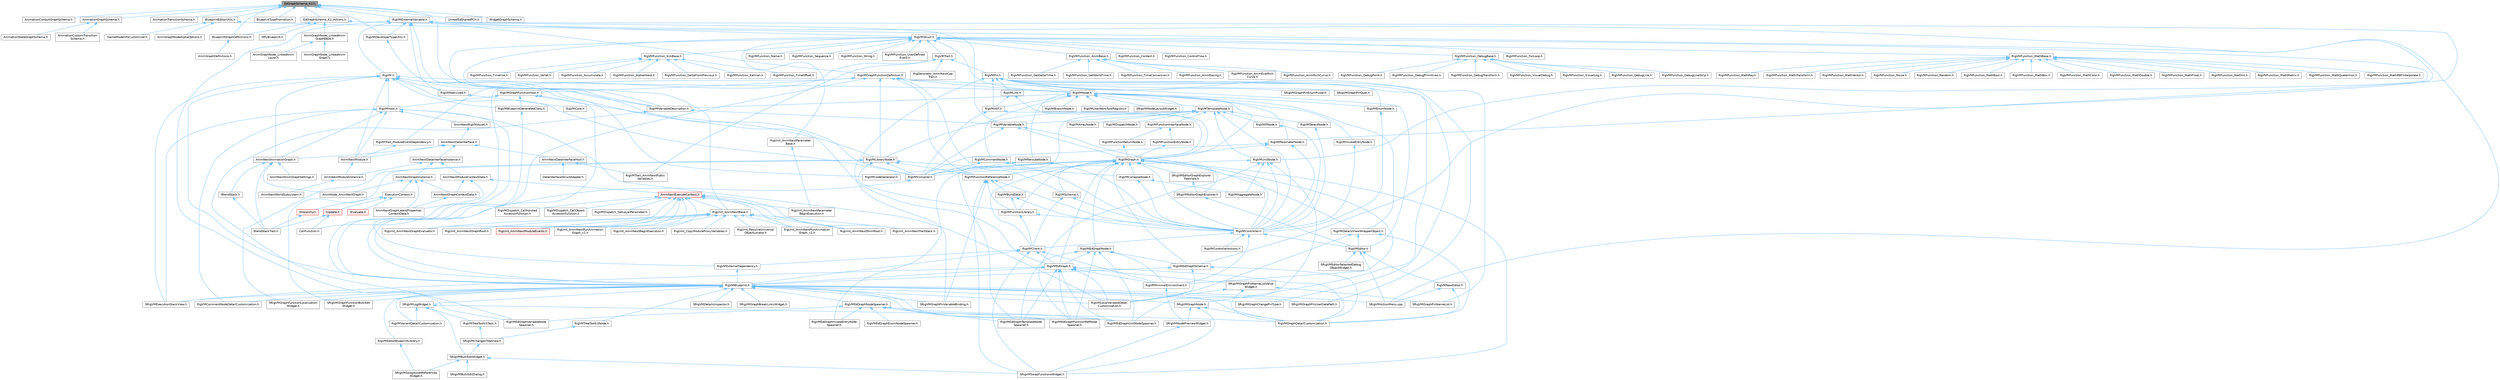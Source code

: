 digraph "EdGraphSchema_K2.h"
{
 // INTERACTIVE_SVG=YES
 // LATEX_PDF_SIZE
  bgcolor="transparent";
  edge [fontname=Helvetica,fontsize=10,labelfontname=Helvetica,labelfontsize=10];
  node [fontname=Helvetica,fontsize=10,shape=box,height=0.2,width=0.4];
  Node1 [id="Node000001",label="EdGraphSchema_K2.h",height=0.2,width=0.4,color="gray40", fillcolor="grey60", style="filled", fontcolor="black",tooltip=" "];
  Node1 -> Node2 [id="edge1_Node000001_Node000002",dir="back",color="steelblue1",style="solid",tooltip=" "];
  Node2 [id="Node000002",label="AnimationConduitGraphSchema.h",height=0.2,width=0.4,color="grey40", fillcolor="white", style="filled",URL="$d3/dd6/AnimationConduitGraphSchema_8h.html",tooltip=" "];
  Node1 -> Node3 [id="edge2_Node000001_Node000003",dir="back",color="steelblue1",style="solid",tooltip=" "];
  Node3 [id="Node000003",label="AnimationGraphSchema.h",height=0.2,width=0.4,color="grey40", fillcolor="white", style="filled",URL="$dc/d75/AnimationGraphSchema_8h.html",tooltip=" "];
  Node3 -> Node4 [id="edge3_Node000003_Node000004",dir="back",color="steelblue1",style="solid",tooltip=" "];
  Node4 [id="Node000004",label="AnimationCustomTransition\lSchema.h",height=0.2,width=0.4,color="grey40", fillcolor="white", style="filled",URL="$d0/de2/AnimationCustomTransitionSchema_8h.html",tooltip=" "];
  Node3 -> Node5 [id="edge4_Node000003_Node000005",dir="back",color="steelblue1",style="solid",tooltip=" "];
  Node5 [id="Node000005",label="AnimationStateGraphSchema.h",height=0.2,width=0.4,color="grey40", fillcolor="white", style="filled",URL="$d5/d13/AnimationStateGraphSchema_8h.html",tooltip=" "];
  Node1 -> Node6 [id="edge5_Node000001_Node000006",dir="back",color="steelblue1",style="solid",tooltip=" "];
  Node6 [id="Node000006",label="AnimationTransitionSchema.h",height=0.2,width=0.4,color="grey40", fillcolor="white", style="filled",URL="$d0/d50/AnimationTransitionSchema_8h.html",tooltip=" "];
  Node1 -> Node7 [id="edge6_Node000001_Node000007",dir="back",color="steelblue1",style="solid",tooltip=" "];
  Node7 [id="Node000007",label="BlueprintEditorUtils.h",height=0.2,width=0.4,color="grey40", fillcolor="white", style="filled",URL="$d7/d3d/BlueprintEditorUtils_8h.html",tooltip=" "];
  Node7 -> Node8 [id="edge7_Node000007_Node000008",dir="back",color="steelblue1",style="solid",tooltip=" "];
  Node8 [id="Node000008",label="AnimGraphNodeAlphaOptions.h",height=0.2,width=0.4,color="grey40", fillcolor="white", style="filled",URL="$d6/df6/AnimGraphNodeAlphaOptions_8h.html",tooltip=" "];
  Node7 -> Node9 [id="edge8_Node000007_Node000009",dir="back",color="steelblue1",style="solid",tooltip=" "];
  Node9 [id="Node000009",label="GameModeInfoCustomizer.h",height=0.2,width=0.4,color="grey40", fillcolor="white", style="filled",URL="$d5/df3/GameModeInfoCustomizer_8h.html",tooltip=" "];
  Node7 -> Node10 [id="edge9_Node000007_Node000010",dir="back",color="steelblue1",style="solid",tooltip=" "];
  Node10 [id="Node000010",label="SRigVMActionMenu.cpp",height=0.2,width=0.4,color="grey40", fillcolor="white", style="filled",URL="$dc/d4c/SRigVMActionMenu_8cpp.html",tooltip=" "];
  Node1 -> Node11 [id="edge10_Node000001_Node000011",dir="back",color="steelblue1",style="solid",tooltip=" "];
  Node11 [id="Node000011",label="BlueprintGraphDefinitions.h",height=0.2,width=0.4,color="grey40", fillcolor="white", style="filled",URL="$d7/d5e/BlueprintGraphDefinitions_8h.html",tooltip=" "];
  Node11 -> Node12 [id="edge11_Node000011_Node000012",dir="back",color="steelblue1",style="solid",tooltip=" "];
  Node12 [id="Node000012",label="AnimGraphDefinitions.h",height=0.2,width=0.4,color="grey40", fillcolor="white", style="filled",URL="$d9/d78/AnimGraphDefinitions_8h.html",tooltip=" "];
  Node1 -> Node13 [id="edge12_Node000001_Node000013",dir="back",color="steelblue1",style="solid",tooltip=" "];
  Node13 [id="Node000013",label="BlueprintTypePromotion.h",height=0.2,width=0.4,color="grey40", fillcolor="white", style="filled",URL="$d2/d23/BlueprintTypePromotion_8h.html",tooltip=" "];
  Node1 -> Node14 [id="edge13_Node000001_Node000014",dir="back",color="steelblue1",style="solid",tooltip=" "];
  Node14 [id="Node000014",label="EdGraphSchema_K2_Actions.h",height=0.2,width=0.4,color="grey40", fillcolor="white", style="filled",URL="$d8/d9c/EdGraphSchema__K2__Actions_8h.html",tooltip=" "];
  Node14 -> Node15 [id="edge14_Node000014_Node000015",dir="back",color="steelblue1",style="solid",tooltip=" "];
  Node15 [id="Node000015",label="AnimGraphNode_LinkedAnim\lGraphBase.h",height=0.2,width=0.4,color="grey40", fillcolor="white", style="filled",URL="$d5/de1/AnimGraphNode__LinkedAnimGraphBase_8h.html",tooltip=" "];
  Node15 -> Node16 [id="edge15_Node000015_Node000016",dir="back",color="steelblue1",style="solid",tooltip=" "];
  Node16 [id="Node000016",label="AnimGraphNode_LinkedAnim\lGraph.h",height=0.2,width=0.4,color="grey40", fillcolor="white", style="filled",URL="$da/dd5/AnimGraphNode__LinkedAnimGraph_8h.html",tooltip=" "];
  Node15 -> Node17 [id="edge16_Node000015_Node000017",dir="back",color="steelblue1",style="solid",tooltip=" "];
  Node17 [id="Node000017",label="AnimGraphNode_LinkedAnim\lLayer.h",height=0.2,width=0.4,color="grey40", fillcolor="white", style="filled",URL="$dc/d51/AnimGraphNode__LinkedAnimLayer_8h.html",tooltip=" "];
  Node14 -> Node11 [id="edge17_Node000014_Node000011",dir="back",color="steelblue1",style="solid",tooltip=" "];
  Node14 -> Node18 [id="edge18_Node000014_Node000018",dir="back",color="steelblue1",style="solid",tooltip=" "];
  Node18 [id="Node000018",label="RigVMEdGraphSchema.h",height=0.2,width=0.4,color="grey40", fillcolor="white", style="filled",URL="$dc/de3/RigVMEdGraphSchema_8h.html",tooltip=" "];
  Node18 -> Node19 [id="edge19_Node000018_Node000019",dir="back",color="steelblue1",style="solid",tooltip=" "];
  Node19 [id="Node000019",label="RigVMBlueprint.h",height=0.2,width=0.4,color="grey40", fillcolor="white", style="filled",URL="$df/d44/RigVMBlueprint_8h.html",tooltip=" "];
  Node19 -> Node20 [id="edge20_Node000019_Node000020",dir="back",color="steelblue1",style="solid",tooltip=" "];
  Node20 [id="Node000020",label="RigVMCommentNodeDetailCustomization.h",height=0.2,width=0.4,color="grey40", fillcolor="white", style="filled",URL="$de/ddb/RigVMCommentNodeDetailCustomization_8h.html",tooltip=" "];
  Node19 -> Node21 [id="edge21_Node000019_Node000021",dir="back",color="steelblue1",style="solid",tooltip=" "];
  Node21 [id="Node000021",label="RigVMEdGraphFunctionRefNode\lSpawner.h",height=0.2,width=0.4,color="grey40", fillcolor="white", style="filled",URL="$d3/d16/RigVMEdGraphFunctionRefNodeSpawner_8h.html",tooltip=" "];
  Node19 -> Node22 [id="edge22_Node000019_Node000022",dir="back",color="steelblue1",style="solid",tooltip=" "];
  Node22 [id="Node000022",label="RigVMEdGraphNodeSpawner.h",height=0.2,width=0.4,color="grey40", fillcolor="white", style="filled",URL="$d4/d8b/RigVMEdGraphNodeSpawner_8h.html",tooltip=" "];
  Node22 -> Node23 [id="edge23_Node000022_Node000023",dir="back",color="steelblue1",style="solid",tooltip=" "];
  Node23 [id="Node000023",label="RigVMEdGraphEnumNodeSpawner.h",height=0.2,width=0.4,color="grey40", fillcolor="white", style="filled",URL="$d3/dfd/RigVMEdGraphEnumNodeSpawner_8h.html",tooltip=" "];
  Node22 -> Node21 [id="edge24_Node000022_Node000021",dir="back",color="steelblue1",style="solid",tooltip=" "];
  Node22 -> Node24 [id="edge25_Node000022_Node000024",dir="back",color="steelblue1",style="solid",tooltip=" "];
  Node24 [id="Node000024",label="RigVMEdGraphInvokeEntryNode\lSpawner.h",height=0.2,width=0.4,color="grey40", fillcolor="white", style="filled",URL="$d9/de6/RigVMEdGraphInvokeEntryNodeSpawner_8h.html",tooltip=" "];
  Node22 -> Node25 [id="edge26_Node000022_Node000025",dir="back",color="steelblue1",style="solid",tooltip=" "];
  Node25 [id="Node000025",label="RigVMEdGraphTemplateNode\lSpawner.h",height=0.2,width=0.4,color="grey40", fillcolor="white", style="filled",URL="$d9/d6c/RigVMEdGraphTemplateNodeSpawner_8h.html",tooltip=" "];
  Node22 -> Node26 [id="edge27_Node000022_Node000026",dir="back",color="steelblue1",style="solid",tooltip=" "];
  Node26 [id="Node000026",label="RigVMEdGraphUnitNodeSpawner.h",height=0.2,width=0.4,color="grey40", fillcolor="white", style="filled",URL="$d3/d6b/RigVMEdGraphUnitNodeSpawner_8h.html",tooltip=" "];
  Node22 -> Node27 [id="edge28_Node000022_Node000027",dir="back",color="steelblue1",style="solid",tooltip=" "];
  Node27 [id="Node000027",label="RigVMEdGraphVariableNode\lSpawner.h",height=0.2,width=0.4,color="grey40", fillcolor="white", style="filled",URL="$d0/d83/RigVMEdGraphVariableNodeSpawner_8h.html",tooltip=" "];
  Node19 -> Node26 [id="edge29_Node000019_Node000026",dir="back",color="steelblue1",style="solid",tooltip=" "];
  Node19 -> Node28 [id="edge30_Node000019_Node000028",dir="back",color="steelblue1",style="solid",tooltip=" "];
  Node28 [id="Node000028",label="RigVMEditorBlueprintLibrary.h",height=0.2,width=0.4,color="grey40", fillcolor="white", style="filled",URL="$d9/d31/RigVMEditorBlueprintLibrary_8h.html",tooltip=" "];
  Node28 -> Node29 [id="edge31_Node000028_Node000029",dir="back",color="steelblue1",style="solid",tooltip=" "];
  Node29 [id="Node000029",label="SRigVMSwapAssetReferences\lWidget.h",height=0.2,width=0.4,color="grey40", fillcolor="white", style="filled",URL="$db/d3f/SRigVMSwapAssetReferencesWidget_8h.html",tooltip=" "];
  Node19 -> Node30 [id="edge32_Node000019_Node000030",dir="back",color="steelblue1",style="solid",tooltip=" "];
  Node30 [id="Node000030",label="RigVMGraphDetailCustomization.h",height=0.2,width=0.4,color="grey40", fillcolor="white", style="filled",URL="$da/d8c/RigVMGraphDetailCustomization_8h.html",tooltip=" "];
  Node19 -> Node31 [id="edge33_Node000019_Node000031",dir="back",color="steelblue1",style="solid",tooltip=" "];
  Node31 [id="Node000031",label="RigVMLocalVariableDetail\lCustomization.h",height=0.2,width=0.4,color="grey40", fillcolor="white", style="filled",URL="$de/de8/RigVMLocalVariableDetailCustomization_8h.html",tooltip=" "];
  Node19 -> Node32 [id="edge34_Node000019_Node000032",dir="back",color="steelblue1",style="solid",tooltip=" "];
  Node32 [id="Node000032",label="RigVMTreeToolkitNode.h",height=0.2,width=0.4,color="grey40", fillcolor="white", style="filled",URL="$dc/d84/RigVMTreeToolkitNode_8h.html",tooltip=" "];
  Node32 -> Node33 [id="edge35_Node000032_Node000033",dir="back",color="steelblue1",style="solid",tooltip=" "];
  Node33 [id="Node000033",label="SRigVMChangesTreeView.h",height=0.2,width=0.4,color="grey40", fillcolor="white", style="filled",URL="$dd/d83/SRigVMChangesTreeView_8h.html",tooltip=" "];
  Node33 -> Node34 [id="edge36_Node000033_Node000034",dir="back",color="steelblue1",style="solid",tooltip=" "];
  Node34 [id="Node000034",label="SRigVMBulkEditWidget.h",height=0.2,width=0.4,color="grey40", fillcolor="white", style="filled",URL="$d7/dab/SRigVMBulkEditWidget_8h.html",tooltip=" "];
  Node34 -> Node35 [id="edge37_Node000034_Node000035",dir="back",color="steelblue1",style="solid",tooltip=" "];
  Node35 [id="Node000035",label="SRigVMBulkEditDialog.h",height=0.2,width=0.4,color="grey40", fillcolor="white", style="filled",URL="$dd/d89/SRigVMBulkEditDialog_8h.html",tooltip=" "];
  Node34 -> Node29 [id="edge38_Node000034_Node000029",dir="back",color="steelblue1",style="solid",tooltip=" "];
  Node34 -> Node36 [id="edge39_Node000034_Node000036",dir="back",color="steelblue1",style="solid",tooltip=" "];
  Node36 [id="Node000036",label="SRigVMSwapFunctionsWidget.h",height=0.2,width=0.4,color="grey40", fillcolor="white", style="filled",URL="$d0/da2/SRigVMSwapFunctionsWidget_8h.html",tooltip=" "];
  Node19 -> Node37 [id="edge40_Node000019_Node000037",dir="back",color="steelblue1",style="solid",tooltip=" "];
  Node37 [id="Node000037",label="RigVMVariantDetailCustomization.h",height=0.2,width=0.4,color="grey40", fillcolor="white", style="filled",URL="$d2/db8/RigVMVariantDetailCustomization_8h.html",tooltip=" "];
  Node19 -> Node10 [id="edge41_Node000019_Node000010",dir="back",color="steelblue1",style="solid",tooltip=" "];
  Node19 -> Node38 [id="edge42_Node000019_Node000038",dir="back",color="steelblue1",style="solid",tooltip=" "];
  Node38 [id="Node000038",label="SRigVMDetailsInspector.h",height=0.2,width=0.4,color="grey40", fillcolor="white", style="filled",URL="$df/dfb/SRigVMDetailsInspector_8h.html",tooltip=" "];
  Node19 -> Node39 [id="edge43_Node000019_Node000039",dir="back",color="steelblue1",style="solid",tooltip=" "];
  Node39 [id="Node000039",label="SRigVMExecutionStackView.h",height=0.2,width=0.4,color="grey40", fillcolor="white", style="filled",URL="$d9/d2b/SRigVMExecutionStackView_8h.html",tooltip=" "];
  Node19 -> Node40 [id="edge44_Node000019_Node000040",dir="back",color="steelblue1",style="solid",tooltip=" "];
  Node40 [id="Node000040",label="SRigVMGraphBreakLinksWidget.h",height=0.2,width=0.4,color="grey40", fillcolor="white", style="filled",URL="$d8/d4a/SRigVMGraphBreakLinksWidget_8h.html",tooltip=" "];
  Node19 -> Node41 [id="edge45_Node000019_Node000041",dir="back",color="steelblue1",style="solid",tooltip=" "];
  Node41 [id="Node000041",label="SRigVMGraphChangePinType.h",height=0.2,width=0.4,color="grey40", fillcolor="white", style="filled",URL="$d4/da7/SRigVMGraphChangePinType_8h.html",tooltip=" "];
  Node19 -> Node42 [id="edge46_Node000019_Node000042",dir="back",color="steelblue1",style="solid",tooltip=" "];
  Node42 [id="Node000042",label="SRigVMGraphFunctionBulkEdit\lWidget.h",height=0.2,width=0.4,color="grey40", fillcolor="white", style="filled",URL="$db/dbf/SRigVMGraphFunctionBulkEditWidget_8h.html",tooltip=" "];
  Node19 -> Node43 [id="edge47_Node000019_Node000043",dir="back",color="steelblue1",style="solid",tooltip=" "];
  Node43 [id="Node000043",label="SRigVMGraphFunctionLocalization\lWidget.h",height=0.2,width=0.4,color="grey40", fillcolor="white", style="filled",URL="$dd/d59/SRigVMGraphFunctionLocalizationWidget_8h.html",tooltip=" "];
  Node19 -> Node44 [id="edge48_Node000019_Node000044",dir="back",color="steelblue1",style="solid",tooltip=" "];
  Node44 [id="Node000044",label="SRigVMGraphNode.h",height=0.2,width=0.4,color="grey40", fillcolor="white", style="filled",URL="$d0/d1e/SRigVMGraphNode_8h.html",tooltip=" "];
  Node44 -> Node30 [id="edge49_Node000044_Node000030",dir="back",color="steelblue1",style="solid",tooltip=" "];
  Node44 -> Node45 [id="edge50_Node000044_Node000045",dir="back",color="steelblue1",style="solid",tooltip=" "];
  Node45 [id="Node000045",label="SRigVMNodePreviewWidget.h",height=0.2,width=0.4,color="grey40", fillcolor="white", style="filled",URL="$d5/d72/SRigVMNodePreviewWidget_8h.html",tooltip=" "];
  Node45 -> Node36 [id="edge51_Node000045_Node000036",dir="back",color="steelblue1",style="solid",tooltip=" "];
  Node44 -> Node36 [id="edge52_Node000044_Node000036",dir="back",color="steelblue1",style="solid",tooltip=" "];
  Node19 -> Node46 [id="edge53_Node000019_Node000046",dir="back",color="steelblue1",style="solid",tooltip=" "];
  Node46 [id="Node000046",label="SRigVMGraphPinUserDataPath.h",height=0.2,width=0.4,color="grey40", fillcolor="white", style="filled",URL="$d5/d31/SRigVMGraphPinUserDataPath_8h.html",tooltip=" "];
  Node19 -> Node47 [id="edge54_Node000019_Node000047",dir="back",color="steelblue1",style="solid",tooltip=" "];
  Node47 [id="Node000047",label="SRigVMGraphPinVariableBinding.h",height=0.2,width=0.4,color="grey40", fillcolor="white", style="filled",URL="$db/dca/SRigVMGraphPinVariableBinding_8h.html",tooltip=" "];
  Node19 -> Node48 [id="edge55_Node000019_Node000048",dir="back",color="steelblue1",style="solid",tooltip=" "];
  Node48 [id="Node000048",label="SRigVMLogWidget.h",height=0.2,width=0.4,color="grey40", fillcolor="white", style="filled",URL="$d9/dab/SRigVMLogWidget_8h.html",tooltip=" "];
  Node48 -> Node30 [id="edge56_Node000048_Node000030",dir="back",color="steelblue1",style="solid",tooltip=" "];
  Node48 -> Node49 [id="edge57_Node000048_Node000049",dir="back",color="steelblue1",style="solid",tooltip=" "];
  Node49 [id="Node000049",label="RigVMTreeToolkitTask.h",height=0.2,width=0.4,color="grey40", fillcolor="white", style="filled",URL="$d1/dd5/RigVMTreeToolkitTask_8h.html",tooltip=" "];
  Node49 -> Node33 [id="edge58_Node000049_Node000033",dir="back",color="steelblue1",style="solid",tooltip=" "];
  Node48 -> Node37 [id="edge59_Node000048_Node000037",dir="back",color="steelblue1",style="solid",tooltip=" "];
  Node48 -> Node34 [id="edge60_Node000048_Node000034",dir="back",color="steelblue1",style="solid",tooltip=" "];
  Node18 -> Node30 [id="edge61_Node000018_Node000030",dir="back",color="steelblue1",style="solid",tooltip=" "];
  Node18 -> Node31 [id="edge62_Node000018_Node000031",dir="back",color="steelblue1",style="solid",tooltip=" "];
  Node14 -> Node50 [id="edge63_Node000014_Node000050",dir="back",color="steelblue1",style="solid",tooltip=" "];
  Node50 [id="Node000050",label="SMyBlueprint.h",height=0.2,width=0.4,color="grey40", fillcolor="white", style="filled",URL="$d3/d34/SMyBlueprint_8h.html",tooltip=" "];
  Node1 -> Node51 [id="edge64_Node000001_Node000051",dir="back",color="steelblue1",style="solid",tooltip=" "];
  Node51 [id="Node000051",label="RigVMDeveloperTypeUtils.h",height=0.2,width=0.4,color="grey40", fillcolor="white", style="filled",URL="$d0/d6e/RigVMDeveloperTypeUtils_8h.html",tooltip=" "];
  Node51 -> Node52 [id="edge65_Node000051_Node000052",dir="back",color="steelblue1",style="solid",tooltip=" "];
  Node52 [id="Node000052",label="RigVMVariableDescription.h",height=0.2,width=0.4,color="grey40", fillcolor="white", style="filled",URL="$d8/dd8/RigVMVariableDescription_8h.html",tooltip=" "];
  Node52 -> Node27 [id="edge66_Node000052_Node000027",dir="back",color="steelblue1",style="solid",tooltip=" "];
  Node52 -> Node53 [id="edge67_Node000052_Node000053",dir="back",color="steelblue1",style="solid",tooltip=" "];
  Node53 [id="Node000053",label="RigVMVariableNode.h",height=0.2,width=0.4,color="grey40", fillcolor="white", style="filled",URL="$d0/dc6/RigVMVariableNode_8h.html",tooltip=" "];
  Node53 -> Node54 [id="edge68_Node000053_Node000054",dir="back",color="steelblue1",style="solid",tooltip=" "];
  Node54 [id="Node000054",label="RigVMCompiler.h",height=0.2,width=0.4,color="grey40", fillcolor="white", style="filled",URL="$d7/d63/RigVMCompiler_8h.html",tooltip=" "];
  Node54 -> Node19 [id="edge69_Node000054_Node000019",dir="back",color="steelblue1",style="solid",tooltip=" "];
  Node53 -> Node55 [id="edge70_Node000053_Node000055",dir="back",color="steelblue1",style="solid",tooltip=" "];
  Node55 [id="Node000055",label="RigVMController.h",height=0.2,width=0.4,color="grey40", fillcolor="white", style="filled",URL="$da/d1e/RigVMController_8h.html",tooltip=" "];
  Node55 -> Node56 [id="edge71_Node000055_Node000056",dir="back",color="steelblue1",style="solid",tooltip=" "];
  Node56 [id="Node000056",label="RigVMClient.h",height=0.2,width=0.4,color="grey40", fillcolor="white", style="filled",URL="$db/d93/RigVMClient_8h.html",tooltip=" "];
  Node56 -> Node19 [id="edge72_Node000056_Node000019",dir="back",color="steelblue1",style="solid",tooltip=" "];
  Node56 -> Node57 [id="edge73_Node000056_Node000057",dir="back",color="steelblue1",style="solid",tooltip=" "];
  Node57 [id="Node000057",label="RigVMEdGraph.h",height=0.2,width=0.4,color="grey40", fillcolor="white", style="filled",URL="$d9/d8c/RigVMEdGraph_8h.html",tooltip=" "];
  Node57 -> Node19 [id="edge74_Node000057_Node000019",dir="back",color="steelblue1",style="solid",tooltip=" "];
  Node57 -> Node21 [id="edge75_Node000057_Node000021",dir="back",color="steelblue1",style="solid",tooltip=" "];
  Node57 -> Node25 [id="edge76_Node000057_Node000025",dir="back",color="steelblue1",style="solid",tooltip=" "];
  Node57 -> Node26 [id="edge77_Node000057_Node000026",dir="back",color="steelblue1",style="solid",tooltip=" "];
  Node57 -> Node30 [id="edge78_Node000057_Node000030",dir="back",color="steelblue1",style="solid",tooltip=" "];
  Node57 -> Node31 [id="edge79_Node000057_Node000031",dir="back",color="steelblue1",style="solid",tooltip=" "];
  Node57 -> Node58 [id="edge80_Node000057_Node000058",dir="back",color="steelblue1",style="solid",tooltip=" "];
  Node58 [id="Node000058",label="RigVMMinimalEnvironment.h",height=0.2,width=0.4,color="grey40", fillcolor="white", style="filled",URL="$d4/d4a/RigVMMinimalEnvironment_8h.html",tooltip=" "];
  Node58 -> Node45 [id="edge81_Node000058_Node000045",dir="back",color="steelblue1",style="solid",tooltip=" "];
  Node57 -> Node39 [id="edge82_Node000057_Node000039",dir="back",color="steelblue1",style="solid",tooltip=" "];
  Node57 -> Node59 [id="edge83_Node000057_Node000059",dir="back",color="steelblue1",style="solid",tooltip=" "];
  Node59 [id="Node000059",label="SRigVMGraphPinNameListValue\lWidget.h",height=0.2,width=0.4,color="grey40", fillcolor="white", style="filled",URL="$dc/dac/SRigVMGraphPinNameListValueWidget_8h.html",tooltip=" "];
  Node59 -> Node30 [id="edge84_Node000059_Node000030",dir="back",color="steelblue1",style="solid",tooltip=" "];
  Node59 -> Node31 [id="edge85_Node000059_Node000031",dir="back",color="steelblue1",style="solid",tooltip=" "];
  Node59 -> Node60 [id="edge86_Node000059_Node000060",dir="back",color="steelblue1",style="solid",tooltip=" "];
  Node60 [id="Node000060",label="SRigVMGraphPinNameList.h",height=0.2,width=0.4,color="grey40", fillcolor="white", style="filled",URL="$d7/dfc/SRigVMGraphPinNameList_8h.html",tooltip=" "];
  Node56 -> Node61 [id="edge87_Node000056_Node000061",dir="back",color="steelblue1",style="solid",tooltip=" "];
  Node61 [id="Node000061",label="RigVMExternalDependency.h",height=0.2,width=0.4,color="grey40", fillcolor="white", style="filled",URL="$d2/d83/RigVMExternalDependency_8h.html",tooltip=" "];
  Node61 -> Node19 [id="edge88_Node000061_Node000019",dir="back",color="steelblue1",style="solid",tooltip=" "];
  Node56 -> Node58 [id="edge89_Node000056_Node000058",dir="back",color="steelblue1",style="solid",tooltip=" "];
  Node56 -> Node36 [id="edge90_Node000056_Node000036",dir="back",color="steelblue1",style="solid",tooltip=" "];
  Node55 -> Node62 [id="edge91_Node000055_Node000062",dir="back",color="steelblue1",style="solid",tooltip=" "];
  Node62 [id="Node000062",label="RigVMControllerActions.h",height=0.2,width=0.4,color="grey40", fillcolor="white", style="filled",URL="$d3/dc4/RigVMControllerActions_8h.html",tooltip=" "];
  Node55 -> Node63 [id="edge92_Node000055_Node000063",dir="back",color="steelblue1",style="solid",tooltip=" "];
  Node63 [id="Node000063",label="RigVMEditor.h",height=0.2,width=0.4,color="grey40", fillcolor="white", style="filled",URL="$d3/d13/RigVMEditor_8h.html",tooltip=" "];
  Node63 -> Node64 [id="edge93_Node000063_Node000064",dir="back",color="steelblue1",style="solid",tooltip=" "];
  Node64 [id="Node000064",label="RigVMNewEditor.h",height=0.2,width=0.4,color="grey40", fillcolor="white", style="filled",URL="$df/dd1/RigVMNewEditor_8h.html",tooltip=" "];
  Node64 -> Node30 [id="edge94_Node000064_Node000030",dir="back",color="steelblue1",style="solid",tooltip=" "];
  Node64 -> Node10 [id="edge95_Node000064_Node000010",dir="back",color="steelblue1",style="solid",tooltip=" "];
  Node63 -> Node10 [id="edge96_Node000063_Node000010",dir="back",color="steelblue1",style="solid",tooltip=" "];
  Node63 -> Node65 [id="edge97_Node000063_Node000065",dir="back",color="steelblue1",style="solid",tooltip=" "];
  Node65 [id="Node000065",label="SRigVMEditorSelectedDebug\lObjectWidget.h",height=0.2,width=0.4,color="grey40", fillcolor="white", style="filled",URL="$d9/dcd/SRigVMEditorSelectedDebugObjectWidget_8h.html",tooltip=" "];
  Node55 -> Node58 [id="edge98_Node000055_Node000058",dir="back",color="steelblue1",style="solid",tooltip=" "];
  Node53 -> Node66 [id="edge99_Node000053_Node000066",dir="back",color="steelblue1",style="solid",tooltip=" "];
  Node66 [id="Node000066",label="RigVMGraph.h",height=0.2,width=0.4,color="grey40", fillcolor="white", style="filled",URL="$d7/dfd/RigVMGraph_8h.html",tooltip=" "];
  Node66 -> Node56 [id="edge100_Node000066_Node000056",dir="back",color="steelblue1",style="solid",tooltip=" "];
  Node66 -> Node67 [id="edge101_Node000066_Node000067",dir="back",color="steelblue1",style="solid",tooltip=" "];
  Node67 [id="Node000067",label="RigVMCodeGenerator.h",height=0.2,width=0.4,color="grey40", fillcolor="white", style="filled",URL="$d4/d2b/RigVMCodeGenerator_8h.html",tooltip=" "];
  Node66 -> Node68 [id="edge102_Node000066_Node000068",dir="back",color="steelblue1",style="solid",tooltip=" "];
  Node68 [id="Node000068",label="RigVMCollapseNode.h",height=0.2,width=0.4,color="grey40", fillcolor="white", style="filled",URL="$d1/d95/RigVMCollapseNode_8h.html",tooltip=" "];
  Node68 -> Node69 [id="edge103_Node000068_Node000069",dir="back",color="steelblue1",style="solid",tooltip=" "];
  Node69 [id="Node000069",label="RigVMAggregateNode.h",height=0.2,width=0.4,color="grey40", fillcolor="white", style="filled",URL="$d7/d89/RigVMAggregateNode_8h.html",tooltip=" "];
  Node68 -> Node55 [id="edge104_Node000068_Node000055",dir="back",color="steelblue1",style="solid",tooltip=" "];
  Node66 -> Node54 [id="edge105_Node000066_Node000054",dir="back",color="steelblue1",style="solid",tooltip=" "];
  Node66 -> Node55 [id="edge106_Node000066_Node000055",dir="back",color="steelblue1",style="solid",tooltip=" "];
  Node66 -> Node70 [id="edge107_Node000066_Node000070",dir="back",color="steelblue1",style="solid",tooltip=" "];
  Node70 [id="Node000070",label="RigVMDetailsViewWrapperObject.h",height=0.2,width=0.4,color="grey40", fillcolor="white", style="filled",URL="$dd/d41/RigVMDetailsViewWrapperObject_8h.html",tooltip=" "];
  Node70 -> Node63 [id="edge108_Node000070_Node000063",dir="back",color="steelblue1",style="solid",tooltip=" "];
  Node70 -> Node30 [id="edge109_Node000070_Node000030",dir="back",color="steelblue1",style="solid",tooltip=" "];
  Node70 -> Node31 [id="edge110_Node000070_Node000031",dir="back",color="steelblue1",style="solid",tooltip=" "];
  Node66 -> Node57 [id="edge111_Node000066_Node000057",dir="back",color="steelblue1",style="solid",tooltip=" "];
  Node66 -> Node24 [id="edge112_Node000066_Node000024",dir="back",color="steelblue1",style="solid",tooltip=" "];
  Node66 -> Node71 [id="edge113_Node000066_Node000071",dir="back",color="steelblue1",style="solid",tooltip=" "];
  Node71 [id="Node000071",label="RigVMEdGraphNode.h",height=0.2,width=0.4,color="grey40", fillcolor="white", style="filled",URL="$d8/dcd/RigVMEdGraphNode_8h.html",tooltip=" "];
  Node71 -> Node57 [id="edge114_Node000071_Node000057",dir="back",color="steelblue1",style="solid",tooltip=" "];
  Node71 -> Node21 [id="edge115_Node000071_Node000021",dir="back",color="steelblue1",style="solid",tooltip=" "];
  Node71 -> Node18 [id="edge116_Node000071_Node000018",dir="back",color="steelblue1",style="solid",tooltip=" "];
  Node71 -> Node25 [id="edge117_Node000071_Node000025",dir="back",color="steelblue1",style="solid",tooltip=" "];
  Node71 -> Node26 [id="edge118_Node000071_Node000026",dir="back",color="steelblue1",style="solid",tooltip=" "];
  Node71 -> Node58 [id="edge119_Node000071_Node000058",dir="back",color="steelblue1",style="solid",tooltip=" "];
  Node66 -> Node18 [id="edge120_Node000066_Node000018",dir="back",color="steelblue1",style="solid",tooltip=" "];
  Node66 -> Node72 [id="edge121_Node000066_Node000072",dir="back",color="steelblue1",style="solid",tooltip=" "];
  Node72 [id="Node000072",label="RigVMFunctionLibrary.h",height=0.2,width=0.4,color="grey40", fillcolor="white", style="filled",URL="$da/d39/RigVMFunctionLibrary_8h.html",tooltip=" "];
  Node72 -> Node56 [id="edge122_Node000072_Node000056",dir="back",color="steelblue1",style="solid",tooltip=" "];
  Node72 -> Node55 [id="edge123_Node000072_Node000055",dir="back",color="steelblue1",style="solid",tooltip=" "];
  Node66 -> Node73 [id="edge124_Node000066_Node000073",dir="back",color="steelblue1",style="solid",tooltip=" "];
  Node73 [id="Node000073",label="RigVMFunctionReferenceNode.h",height=0.2,width=0.4,color="grey40", fillcolor="white", style="filled",URL="$d8/dae/RigVMFunctionReferenceNode_8h.html",tooltip=" "];
  Node73 -> Node74 [id="edge125_Node000073_Node000074",dir="back",color="steelblue1",style="solid",tooltip=" "];
  Node74 [id="Node000074",label="RigVMBuildData.h",height=0.2,width=0.4,color="grey40", fillcolor="white", style="filled",URL="$df/d5a/RigVMBuildData_8h.html",tooltip=" "];
  Node74 -> Node55 [id="edge126_Node000074_Node000055",dir="back",color="steelblue1",style="solid",tooltip=" "];
  Node74 -> Node72 [id="edge127_Node000074_Node000072",dir="back",color="steelblue1",style="solid",tooltip=" "];
  Node73 -> Node55 [id="edge128_Node000073_Node000055",dir="back",color="steelblue1",style="solid",tooltip=" "];
  Node73 -> Node72 [id="edge129_Node000073_Node000072",dir="back",color="steelblue1",style="solid",tooltip=" "];
  Node73 -> Node47 [id="edge130_Node000073_Node000047",dir="back",color="steelblue1",style="solid",tooltip=" "];
  Node73 -> Node36 [id="edge131_Node000073_Node000036",dir="back",color="steelblue1",style="solid",tooltip=" "];
  Node66 -> Node58 [id="edge132_Node000066_Node000058",dir="back",color="steelblue1",style="solid",tooltip=" "];
  Node66 -> Node75 [id="edge133_Node000066_Node000075",dir="back",color="steelblue1",style="solid",tooltip=" "];
  Node75 [id="Node000075",label="RigVMSchema.h",height=0.2,width=0.4,color="grey40", fillcolor="white", style="filled",URL="$d7/dc2/RigVMSchema_8h.html",tooltip=" "];
  Node75 -> Node56 [id="edge134_Node000075_Node000056",dir="back",color="steelblue1",style="solid",tooltip=" "];
  Node75 -> Node55 [id="edge135_Node000075_Node000055",dir="back",color="steelblue1",style="solid",tooltip=" "];
  Node66 -> Node76 [id="edge136_Node000066_Node000076",dir="back",color="steelblue1",style="solid",tooltip=" "];
  Node76 [id="Node000076",label="SRigVMEditorGraphExplorer.h",height=0.2,width=0.4,color="grey40", fillcolor="white", style="filled",URL="$db/d11/SRigVMEditorGraphExplorer_8h.html",tooltip=" "];
  Node76 -> Node63 [id="edge137_Node000076_Node000063",dir="back",color="steelblue1",style="solid",tooltip=" "];
  Node66 -> Node77 [id="edge138_Node000066_Node000077",dir="back",color="steelblue1",style="solid",tooltip=" "];
  Node77 [id="Node000077",label="SRigVMEditorGraphExplorer\lTreeView.h",height=0.2,width=0.4,color="grey40", fillcolor="white", style="filled",URL="$d8/d43/SRigVMEditorGraphExplorerTreeView_8h.html",tooltip=" "];
  Node77 -> Node76 [id="edge139_Node000077_Node000076",dir="back",color="steelblue1",style="solid",tooltip=" "];
  Node66 -> Node36 [id="edge140_Node000066_Node000036",dir="back",color="steelblue1",style="solid",tooltip=" "];
  Node1 -> Node78 [id="edge141_Node000001_Node000078",dir="back",color="steelblue1",style="solid",tooltip=" "];
  Node78 [id="Node000078",label="RigVMExternalVariable.h",height=0.2,width=0.4,color="grey40", fillcolor="white", style="filled",URL="$d4/d6f/RigVMExternalVariable_8h.html",tooltip=" "];
  Node78 -> Node79 [id="edge142_Node000078_Node000079",dir="back",color="steelblue1",style="solid",tooltip=" "];
  Node79 [id="Node000079",label="RigVM.h",height=0.2,width=0.4,color="grey40", fillcolor="white", style="filled",URL="$d0/d5e/RigVM_8h.html",tooltip=" "];
  Node79 -> Node80 [id="edge143_Node000079_Node000080",dir="back",color="steelblue1",style="solid",tooltip=" "];
  Node80 [id="Node000080",label="AnimNextAnimationGraph.h",height=0.2,width=0.4,color="grey40", fillcolor="white", style="filled",URL="$d4/dc3/AnimNextAnimationGraph_8h.html",tooltip=" "];
  Node80 -> Node81 [id="edge144_Node000080_Node000081",dir="back",color="steelblue1",style="solid",tooltip=" "];
  Node81 [id="Node000081",label="AnimNextAnimGraphSettings.h",height=0.2,width=0.4,color="grey40", fillcolor="white", style="filled",URL="$d9/da8/AnimNextAnimGraphSettings_8h.html",tooltip=" "];
  Node80 -> Node82 [id="edge145_Node000080_Node000082",dir="back",color="steelblue1",style="solid",tooltip=" "];
  Node82 [id="Node000082",label="AnimNode_AnimNextGraph.h",height=0.2,width=0.4,color="grey40", fillcolor="white", style="filled",URL="$d5/d20/AnimNode__AnimNextGraph_8h.html",tooltip=" "];
  Node80 -> Node83 [id="edge146_Node000080_Node000083",dir="back",color="steelblue1",style="solid",tooltip=" "];
  Node83 [id="Node000083",label="BlendStackTrait.h",height=0.2,width=0.4,color="grey40", fillcolor="white", style="filled",URL="$dd/dc9/BlendStackTrait_8h.html",tooltip=" "];
  Node80 -> Node84 [id="edge147_Node000080_Node000084",dir="back",color="steelblue1",style="solid",tooltip=" "];
  Node84 [id="Node000084",label="IBlendStack.h",height=0.2,width=0.4,color="grey40", fillcolor="white", style="filled",URL="$df/d73/IBlendStack_8h.html",tooltip=" "];
  Node84 -> Node83 [id="edge148_Node000084_Node000083",dir="back",color="steelblue1",style="solid",tooltip=" "];
  Node79 -> Node85 [id="edge149_Node000079_Node000085",dir="back",color="steelblue1",style="solid",tooltip=" "];
  Node85 [id="Node000085",label="AnimNextModule.h",height=0.2,width=0.4,color="grey40", fillcolor="white", style="filled",URL="$d1/dac/AnimNextModule_8h.html",tooltip=" "];
  Node85 -> Node86 [id="edge150_Node000085_Node000086",dir="back",color="steelblue1",style="solid",tooltip=" "];
  Node86 [id="Node000086",label="AnimNextModuleInstance.h",height=0.2,width=0.4,color="grey40", fillcolor="white", style="filled",URL="$d7/dbe/AnimNextModuleInstance_8h.html",tooltip=" "];
  Node86 -> Node87 [id="edge151_Node000086_Node000087",dir="back",color="steelblue1",style="solid",tooltip=" "];
  Node87 [id="Node000087",label="AnimNextWorldSubsystem.h",height=0.2,width=0.4,color="grey40", fillcolor="white", style="filled",URL="$df/d2f/AnimNextWorldSubsystem_8h.html",tooltip=" "];
  Node79 -> Node19 [id="edge152_Node000079_Node000019",dir="back",color="steelblue1",style="solid",tooltip=" "];
  Node79 -> Node88 [id="edge153_Node000079_Node000088",dir="back",color="steelblue1",style="solid",tooltip=" "];
  Node88 [id="Node000088",label="RigVMBlueprintGeneratedClass.h",height=0.2,width=0.4,color="grey40", fillcolor="white", style="filled",URL="$d4/dec/RigVMBlueprintGeneratedClass_8h.html",tooltip=" "];
  Node88 -> Node19 [id="edge154_Node000088_Node000019",dir="back",color="steelblue1",style="solid",tooltip=" "];
  Node79 -> Node67 [id="edge155_Node000079_Node000067",dir="back",color="steelblue1",style="solid",tooltip=" "];
  Node79 -> Node54 [id="edge156_Node000079_Node000054",dir="back",color="steelblue1",style="solid",tooltip=" "];
  Node79 -> Node57 [id="edge157_Node000079_Node000057",dir="back",color="steelblue1",style="solid",tooltip=" "];
  Node79 -> Node89 [id="edge158_Node000079_Node000089",dir="back",color="steelblue1",style="solid",tooltip=" "];
  Node89 [id="Node000089",label="RigVMHost.h",height=0.2,width=0.4,color="grey40", fillcolor="white", style="filled",URL="$d5/d04/RigVMHost_8h.html",tooltip=" "];
  Node89 -> Node80 [id="edge159_Node000089_Node000080",dir="back",color="steelblue1",style="solid",tooltip=" "];
  Node89 -> Node85 [id="edge160_Node000089_Node000085",dir="back",color="steelblue1",style="solid",tooltip=" "];
  Node89 -> Node90 [id="edge161_Node000089_Node000090",dir="back",color="steelblue1",style="solid",tooltip=" "];
  Node90 [id="Node000090",label="AnimNextRigVMAsset.h",height=0.2,width=0.4,color="grey40", fillcolor="white", style="filled",URL="$d8/d0c/AnimNextRigVMAsset_8h.html",tooltip=" "];
  Node90 -> Node91 [id="edge162_Node000090_Node000091",dir="back",color="steelblue1",style="solid",tooltip=" "];
  Node91 [id="Node000091",label="AnimNextDataInterface.h",height=0.2,width=0.4,color="grey40", fillcolor="white", style="filled",URL="$d6/d96/AnimNextDataInterface_8h.html",tooltip=" "];
  Node91 -> Node80 [id="edge163_Node000091_Node000080",dir="back",color="steelblue1",style="solid",tooltip=" "];
  Node91 -> Node92 [id="edge164_Node000091_Node000092",dir="back",color="steelblue1",style="solid",tooltip=" "];
  Node92 [id="Node000092",label="AnimNextDataInterfaceHost.h",height=0.2,width=0.4,color="grey40", fillcolor="white", style="filled",URL="$d8/d6b/AnimNextDataInterfaceHost_8h.html",tooltip=" "];
  Node92 -> Node93 [id="edge165_Node000092_Node000093",dir="back",color="steelblue1",style="solid",tooltip=" "];
  Node93 [id="Node000093",label="DataInterfaceStructAdapter.h",height=0.2,width=0.4,color="grey40", fillcolor="white", style="filled",URL="$d9/ded/DataInterfaceStructAdapter_8h.html",tooltip=" "];
  Node92 -> Node94 [id="edge166_Node000092_Node000094",dir="back",color="steelblue1",style="solid",tooltip=" "];
  Node94 [id="Node000094",label="RigVMTrait_AnimNextPublic\lVariables.h",height=0.2,width=0.4,color="grey40", fillcolor="white", style="filled",URL="$d8/d5a/RigVMTrait__AnimNextPublicVariables_8h.html",tooltip=" "];
  Node91 -> Node95 [id="edge167_Node000091_Node000095",dir="back",color="steelblue1",style="solid",tooltip=" "];
  Node95 [id="Node000095",label="AnimNextDataInterfaceInstance.h",height=0.2,width=0.4,color="grey40", fillcolor="white", style="filled",URL="$d4/dc0/AnimNextDataInterfaceInstance_8h.html",tooltip=" "];
  Node95 -> Node96 [id="edge168_Node000095_Node000096",dir="back",color="steelblue1",style="solid",tooltip=" "];
  Node96 [id="Node000096",label="AnimNextGraphInstance.h",height=0.2,width=0.4,color="grey40", fillcolor="white", style="filled",URL="$df/d5e/AnimNextGraphInstance_8h.html",tooltip=" "];
  Node96 -> Node97 [id="edge169_Node000096_Node000097",dir="back",color="steelblue1",style="solid",tooltip=" "];
  Node97 [id="Node000097",label="AnimNextGraphContextData.h",height=0.2,width=0.4,color="grey40", fillcolor="white", style="filled",URL="$d6/d0a/AnimNextGraphContextData_8h.html",tooltip=" "];
  Node97 -> Node98 [id="edge170_Node000097_Node000098",dir="back",color="steelblue1",style="solid",tooltip=" "];
  Node98 [id="Node000098",label="AnimNextGraphLatentProperties\lContextData.h",height=0.2,width=0.4,color="grey40", fillcolor="white", style="filled",URL="$da/d49/AnimNextGraphLatentPropertiesContextData_8h.html",tooltip=" "];
  Node96 -> Node98 [id="edge171_Node000096_Node000098",dir="back",color="steelblue1",style="solid",tooltip=" "];
  Node96 -> Node82 [id="edge172_Node000096_Node000082",dir="back",color="steelblue1",style="solid",tooltip=" "];
  Node96 -> Node99 [id="edge173_Node000096_Node000099",dir="back",color="steelblue1",style="solid",tooltip=" "];
  Node99 [id="Node000099",label="ExecutionContext.h",height=0.2,width=0.4,color="grey40", fillcolor="white", style="filled",URL="$d2/da1/ExecutionContext_8h.html",tooltip=" "];
  Node99 -> Node100 [id="edge174_Node000099_Node000100",dir="back",color="steelblue1",style="solid",tooltip=" "];
  Node100 [id="Node000100",label="IEvaluate.h",height=0.2,width=0.4,color="red", fillcolor="#FFF0F0", style="filled",URL="$d8/d35/IEvaluate_8h.html",tooltip=" "];
  Node99 -> Node105 [id="edge175_Node000099_Node000105",dir="back",color="steelblue1",style="solid",tooltip=" "];
  Node105 [id="Node000105",label="IHierarchy.h",height=0.2,width=0.4,color="red", fillcolor="#FFF0F0", style="filled",URL="$d6/d76/IHierarchy_8h.html",tooltip=" "];
  Node105 -> Node83 [id="edge176_Node000105_Node000083",dir="back",color="steelblue1",style="solid",tooltip=" "];
  Node99 -> Node106 [id="edge177_Node000099_Node000106",dir="back",color="steelblue1",style="solid",tooltip=" "];
  Node106 [id="Node000106",label="IUpdate.h",height=0.2,width=0.4,color="red", fillcolor="#FFF0F0", style="filled",URL="$d9/d18/IUpdate_8h.html",tooltip=" "];
  Node106 -> Node83 [id="edge178_Node000106_Node000083",dir="back",color="steelblue1",style="solid",tooltip=" "];
  Node106 -> Node107 [id="edge179_Node000106_Node000107",dir="back",color="steelblue1",style="solid",tooltip=" "];
  Node107 [id="Node000107",label="CallFunction.h",height=0.2,width=0.4,color="grey40", fillcolor="white", style="filled",URL="$d0/dcd/CallFunction_8h.html",tooltip=" "];
  Node95 -> Node108 [id="edge180_Node000095_Node000108",dir="back",color="steelblue1",style="solid",tooltip=" "];
  Node108 [id="Node000108",label="AnimNextModuleContextData.h",height=0.2,width=0.4,color="grey40", fillcolor="white", style="filled",URL="$d8/d3c/AnimNextModuleContextData_8h.html",tooltip=" "];
  Node108 -> Node109 [id="edge181_Node000108_Node000109",dir="back",color="steelblue1",style="solid",tooltip=" "];
  Node109 [id="Node000109",label="AnimNextExecuteContext.h",height=0.2,width=0.4,color="red", fillcolor="#FFF0F0", style="filled",URL="$de/da5/AnimNextExecuteContext_8h.html",tooltip=" "];
  Node109 -> Node110 [id="edge182_Node000109_Node000110",dir="back",color="steelblue1",style="solid",tooltip=" "];
  Node110 [id="Node000110",label="RigUnit_AnimNextBase.h",height=0.2,width=0.4,color="grey40", fillcolor="white", style="filled",URL="$df/d32/RigUnit__AnimNextBase_8h.html",tooltip=" "];
  Node110 -> Node111 [id="edge183_Node000110_Node000111",dir="back",color="steelblue1",style="solid",tooltip=" "];
  Node111 [id="Node000111",label="RigUnit_AnimNextBeginExecution.h",height=0.2,width=0.4,color="grey40", fillcolor="white", style="filled",URL="$df/d5a/RigUnit__AnimNextBeginExecution_8h.html",tooltip=" "];
  Node110 -> Node112 [id="edge184_Node000110_Node000112",dir="back",color="steelblue1",style="solid",tooltip=" "];
  Node112 [id="Node000112",label="RigUnit_AnimNextGraphEvaluator.h",height=0.2,width=0.4,color="grey40", fillcolor="white", style="filled",URL="$db/dea/RigUnit__AnimNextGraphEvaluator_8h.html",tooltip=" "];
  Node110 -> Node113 [id="edge185_Node000110_Node000113",dir="back",color="steelblue1",style="solid",tooltip=" "];
  Node113 [id="Node000113",label="RigUnit_AnimNextGraphRoot.h",height=0.2,width=0.4,color="grey40", fillcolor="white", style="filled",URL="$db/db2/RigUnit__AnimNextGraphRoot_8h.html",tooltip=" "];
  Node110 -> Node114 [id="edge186_Node000110_Node000114",dir="back",color="steelblue1",style="solid",tooltip=" "];
  Node114 [id="Node000114",label="RigUnit_AnimNextModuleEvents.h",height=0.2,width=0.4,color="red", fillcolor="#FFF0F0", style="filled",URL="$db/d6a/RigUnit__AnimNextModuleEvents_8h.html",tooltip=" "];
  Node110 -> Node116 [id="edge187_Node000110_Node000116",dir="back",color="steelblue1",style="solid",tooltip=" "];
  Node116 [id="Node000116",label="RigUnit_AnimNextRunAnimation\lGraph_v1.h",height=0.2,width=0.4,color="grey40", fillcolor="white", style="filled",URL="$d1/df7/RigUnit__AnimNextRunAnimationGraph__v1_8h.html",tooltip=" "];
  Node110 -> Node117 [id="edge188_Node000110_Node000117",dir="back",color="steelblue1",style="solid",tooltip=" "];
  Node117 [id="Node000117",label="RigUnit_AnimNextRunAnimation\lGraph_v2.h",height=0.2,width=0.4,color="grey40", fillcolor="white", style="filled",URL="$d6/d84/RigUnit__AnimNextRunAnimationGraph__v2_8h.html",tooltip=" "];
  Node110 -> Node118 [id="edge189_Node000110_Node000118",dir="back",color="steelblue1",style="solid",tooltip=" "];
  Node118 [id="Node000118",label="RigUnit_AnimNextShimRoot.h",height=0.2,width=0.4,color="grey40", fillcolor="white", style="filled",URL="$de/d67/RigUnit__AnimNextShimRoot_8h.html",tooltip=" "];
  Node110 -> Node119 [id="edge190_Node000110_Node000119",dir="back",color="steelblue1",style="solid",tooltip=" "];
  Node119 [id="Node000119",label="RigUnit_AnimNextTraitStack.h",height=0.2,width=0.4,color="grey40", fillcolor="white", style="filled",URL="$d0/d14/RigUnit__AnimNextTraitStack_8h.html",tooltip=" "];
  Node110 -> Node120 [id="edge191_Node000110_Node000120",dir="back",color="steelblue1",style="solid",tooltip=" "];
  Node120 [id="Node000120",label="RigUnit_CopyModuleProxyVariables.h",height=0.2,width=0.4,color="grey40", fillcolor="white", style="filled",URL="$d8/d2f/RigUnit__CopyModuleProxyVariables_8h.html",tooltip=" "];
  Node110 -> Node121 [id="edge192_Node000110_Node000121",dir="back",color="steelblue1",style="solid",tooltip=" "];
  Node121 [id="Node000121",label="RigUnit_ResolveUniversal\lObjectLocator.h",height=0.2,width=0.4,color="grey40", fillcolor="white", style="filled",URL="$d2/d10/RigUnit__ResolveUniversalObjectLocator_8h.html",tooltip=" "];
  Node109 -> Node111 [id="edge193_Node000109_Node000111",dir="back",color="steelblue1",style="solid",tooltip=" "];
  Node109 -> Node112 [id="edge194_Node000109_Node000112",dir="back",color="steelblue1",style="solid",tooltip=" "];
  Node109 -> Node113 [id="edge195_Node000109_Node000113",dir="back",color="steelblue1",style="solid",tooltip=" "];
  Node109 -> Node114 [id="edge196_Node000109_Node000114",dir="back",color="steelblue1",style="solid",tooltip=" "];
  Node109 -> Node122 [id="edge197_Node000109_Node000122",dir="back",color="steelblue1",style="solid",tooltip=" "];
  Node122 [id="Node000122",label="RigUnit_AnimNextParameter\lBeginExecution.h",height=0.2,width=0.4,color="grey40", fillcolor="white", style="filled",URL="$df/d50/RigUnit__AnimNextParameterBeginExecution_8h.html",tooltip=" "];
  Node109 -> Node116 [id="edge198_Node000109_Node000116",dir="back",color="steelblue1",style="solid",tooltip=" "];
  Node109 -> Node117 [id="edge199_Node000109_Node000117",dir="back",color="steelblue1",style="solid",tooltip=" "];
  Node109 -> Node118 [id="edge200_Node000109_Node000118",dir="back",color="steelblue1",style="solid",tooltip=" "];
  Node109 -> Node119 [id="edge201_Node000109_Node000119",dir="back",color="steelblue1",style="solid",tooltip=" "];
  Node109 -> Node123 [id="edge202_Node000109_Node000123",dir="back",color="steelblue1",style="solid",tooltip=" "];
  Node123 [id="Node000123",label="RigVMDispatch_CallHoisted\lAccessorFunction.h",height=0.2,width=0.4,color="grey40", fillcolor="white", style="filled",URL="$d1/d9e/RigVMDispatch__CallHoistedAccessorFunction_8h.html",tooltip=" "];
  Node109 -> Node124 [id="edge203_Node000109_Node000124",dir="back",color="steelblue1",style="solid",tooltip=" "];
  Node124 [id="Node000124",label="RigVMDispatch_CallObject\lAccessorFunction.h",height=0.2,width=0.4,color="grey40", fillcolor="white", style="filled",URL="$de/da6/RigVMDispatch__CallObjectAccessorFunction_8h.html",tooltip=" "];
  Node109 -> Node125 [id="edge204_Node000109_Node000125",dir="back",color="steelblue1",style="solid",tooltip=" "];
  Node125 [id="Node000125",label="RigVMDispatch_GetLayerParameter.h",height=0.2,width=0.4,color="grey40", fillcolor="white", style="filled",URL="$d1/dad/RigVMDispatch__GetLayerParameter_8h.html",tooltip=" "];
  Node108 -> Node97 [id="edge205_Node000108_Node000097",dir="back",color="steelblue1",style="solid",tooltip=" "];
  Node108 -> Node98 [id="edge206_Node000108_Node000098",dir="back",color="steelblue1",style="solid",tooltip=" "];
  Node95 -> Node86 [id="edge207_Node000095_Node000086",dir="back",color="steelblue1",style="solid",tooltip=" "];
  Node91 -> Node85 [id="edge208_Node000091_Node000085",dir="back",color="steelblue1",style="solid",tooltip=" "];
  Node89 -> Node19 [id="edge209_Node000089_Node000019",dir="back",color="steelblue1",style="solid",tooltip=" "];
  Node89 -> Node20 [id="edge210_Node000089_Node000020",dir="back",color="steelblue1",style="solid",tooltip=" "];
  Node89 -> Node31 [id="edge211_Node000089_Node000031",dir="back",color="steelblue1",style="solid",tooltip=" "];
  Node89 -> Node39 [id="edge212_Node000089_Node000039",dir="back",color="steelblue1",style="solid",tooltip=" "];
  Node79 -> Node130 [id="edge213_Node000079_Node000130",dir="back",color="steelblue1",style="solid",tooltip=" "];
  Node130 [id="Node000130",label="RigVMNativized.h",height=0.2,width=0.4,color="grey40", fillcolor="white", style="filled",URL="$df/d99/RigVMNativized_8h.html",tooltip=" "];
  Node130 -> Node131 [id="edge214_Node000130_Node000131",dir="back",color="steelblue1",style="solid",tooltip=" "];
  Node131 [id="Node000131",label="RigVMCore.h",height=0.2,width=0.4,color="grey40", fillcolor="white", style="filled",URL="$d3/dbd/RigVMCore_8h.html",tooltip=" "];
  Node79 -> Node132 [id="edge215_Node000079_Node000132",dir="back",color="steelblue1",style="solid",tooltip=" "];
  Node132 [id="Node000132",label="RigVMNode.h",height=0.2,width=0.4,color="grey40", fillcolor="white", style="filled",URL="$df/d31/RigVMNode_8h.html",tooltip=" "];
  Node132 -> Node133 [id="edge216_Node000132_Node000133",dir="back",color="steelblue1",style="solid",tooltip=" "];
  Node133 [id="Node000133",label="RigVMAST.h",height=0.2,width=0.4,color="grey40", fillcolor="white", style="filled",URL="$d9/d6d/RigVMAST_8h.html",tooltip=" "];
  Node133 -> Node54 [id="edge217_Node000133_Node000054",dir="back",color="steelblue1",style="solid",tooltip=" "];
  Node133 -> Node66 [id="edge218_Node000133_Node000066",dir="back",color="steelblue1",style="solid",tooltip=" "];
  Node132 -> Node134 [id="edge219_Node000132_Node000134",dir="back",color="steelblue1",style="solid",tooltip=" "];
  Node134 [id="Node000134",label="RigVMBranchNode.h",height=0.2,width=0.4,color="grey40", fillcolor="white", style="filled",URL="$dc/d3b/RigVMBranchNode_8h.html",tooltip=" "];
  Node132 -> Node135 [id="edge220_Node000132_Node000135",dir="back",color="steelblue1",style="solid",tooltip=" "];
  Node135 [id="Node000135",label="RigVMCommentNode.h",height=0.2,width=0.4,color="grey40", fillcolor="white", style="filled",URL="$da/d66/RigVMCommentNode_8h.html",tooltip=" "];
  Node135 -> Node54 [id="edge221_Node000135_Node000054",dir="back",color="steelblue1",style="solid",tooltip=" "];
  Node135 -> Node55 [id="edge222_Node000135_Node000055",dir="back",color="steelblue1",style="solid",tooltip=" "];
  Node132 -> Node70 [id="edge223_Node000132_Node000070",dir="back",color="steelblue1",style="solid",tooltip=" "];
  Node132 -> Node136 [id="edge224_Node000132_Node000136",dir="back",color="steelblue1",style="solid",tooltip=" "];
  Node136 [id="Node000136",label="RigVMEnumNode.h",height=0.2,width=0.4,color="grey40", fillcolor="white", style="filled",URL="$d8/d16/RigVMEnumNode_8h.html",tooltip=" "];
  Node136 -> Node55 [id="edge225_Node000136_Node000055",dir="back",color="steelblue1",style="solid",tooltip=" "];
  Node132 -> Node66 [id="edge226_Node000132_Node000066",dir="back",color="steelblue1",style="solid",tooltip=" "];
  Node132 -> Node137 [id="edge227_Node000132_Node000137",dir="back",color="steelblue1",style="solid",tooltip=" "];
  Node137 [id="Node000137",label="RigVMInvokeEntryNode.h",height=0.2,width=0.4,color="grey40", fillcolor="white", style="filled",URL="$de/ddf/RigVMInvokeEntryNode_8h.html",tooltip=" "];
  Node137 -> Node55 [id="edge228_Node000137_Node000055",dir="back",color="steelblue1",style="solid",tooltip=" "];
  Node132 -> Node138 [id="edge229_Node000132_Node000138",dir="back",color="steelblue1",style="solid",tooltip=" "];
  Node138 [id="Node000138",label="RigVMParameterNode.h",height=0.2,width=0.4,color="grey40", fillcolor="white", style="filled",URL="$dd/dfd/RigVMParameterNode_8h.html",tooltip=" "];
  Node138 -> Node54 [id="edge230_Node000138_Node000054",dir="back",color="steelblue1",style="solid",tooltip=" "];
  Node138 -> Node55 [id="edge231_Node000138_Node000055",dir="back",color="steelblue1",style="solid",tooltip=" "];
  Node138 -> Node66 [id="edge232_Node000138_Node000066",dir="back",color="steelblue1",style="solid",tooltip=" "];
  Node132 -> Node139 [id="edge233_Node000132_Node000139",dir="back",color="steelblue1",style="solid",tooltip=" "];
  Node139 [id="Node000139",label="RigVMRerouteNode.h",height=0.2,width=0.4,color="grey40", fillcolor="white", style="filled",URL="$d7/dd8/RigVMRerouteNode_8h.html",tooltip=" "];
  Node139 -> Node54 [id="edge234_Node000139_Node000054",dir="back",color="steelblue1",style="solid",tooltip=" "];
  Node139 -> Node55 [id="edge235_Node000139_Node000055",dir="back",color="steelblue1",style="solid",tooltip=" "];
  Node132 -> Node140 [id="edge236_Node000132_Node000140",dir="back",color="steelblue1",style="solid",tooltip=" "];
  Node140 [id="Node000140",label="RigVMTemplateNode.h",height=0.2,width=0.4,color="grey40", fillcolor="white", style="filled",URL="$d3/d3f/RigVMTemplateNode_8h.html",tooltip=" "];
  Node140 -> Node141 [id="edge237_Node000140_Node000141",dir="back",color="steelblue1",style="solid",tooltip=" "];
  Node141 [id="Node000141",label="RigVMArrayNode.h",height=0.2,width=0.4,color="grey40", fillcolor="white", style="filled",URL="$dd/d66/RigVMArrayNode_8h.html",tooltip=" "];
  Node140 -> Node55 [id="edge238_Node000140_Node000055",dir="back",color="steelblue1",style="solid",tooltip=" "];
  Node140 -> Node142 [id="edge239_Node000140_Node000142",dir="back",color="steelblue1",style="solid",tooltip=" "];
  Node142 [id="Node000142",label="RigVMDispatchNode.h",height=0.2,width=0.4,color="grey40", fillcolor="white", style="filled",URL="$dc/d91/RigVMDispatchNode_8h.html",tooltip=" "];
  Node140 -> Node25 [id="edge240_Node000140_Node000025",dir="back",color="steelblue1",style="solid",tooltip=" "];
  Node140 -> Node143 [id="edge241_Node000140_Node000143",dir="back",color="steelblue1",style="solid",tooltip=" "];
  Node143 [id="Node000143",label="RigVMFunctionInterfaceNode.h",height=0.2,width=0.4,color="grey40", fillcolor="white", style="filled",URL="$dd/d44/RigVMFunctionInterfaceNode_8h.html",tooltip=" "];
  Node143 -> Node144 [id="edge242_Node000143_Node000144",dir="back",color="steelblue1",style="solid",tooltip=" "];
  Node144 [id="Node000144",label="RigVMFunctionEntryNode.h",height=0.2,width=0.4,color="grey40", fillcolor="white", style="filled",URL="$d1/de8/RigVMFunctionEntryNode_8h.html",tooltip=" "];
  Node144 -> Node66 [id="edge243_Node000144_Node000066",dir="back",color="steelblue1",style="solid",tooltip=" "];
  Node143 -> Node145 [id="edge244_Node000143_Node000145",dir="back",color="steelblue1",style="solid",tooltip=" "];
  Node145 [id="Node000145",label="RigVMFunctionReturnNode.h",height=0.2,width=0.4,color="grey40", fillcolor="white", style="filled",URL="$d6/dc6/RigVMFunctionReturnNode_8h.html",tooltip=" "];
  Node145 -> Node66 [id="edge245_Node000145_Node000066",dir="back",color="steelblue1",style="solid",tooltip=" "];
  Node140 -> Node146 [id="edge246_Node000140_Node000146",dir="back",color="steelblue1",style="solid",tooltip=" "];
  Node146 [id="Node000146",label="RigVMIfNode.h",height=0.2,width=0.4,color="grey40", fillcolor="white", style="filled",URL="$d6/d0c/RigVMIfNode_8h.html",tooltip=" "];
  Node146 -> Node55 [id="edge247_Node000146_Node000055",dir="back",color="steelblue1",style="solid",tooltip=" "];
  Node140 -> Node147 [id="edge248_Node000140_Node000147",dir="back",color="steelblue1",style="solid",tooltip=" "];
  Node147 [id="Node000147",label="RigVMLibraryNode.h",height=0.2,width=0.4,color="grey40", fillcolor="white", style="filled",URL="$d5/dfd/RigVMLibraryNode_8h.html",tooltip=" "];
  Node147 -> Node68 [id="edge249_Node000147_Node000068",dir="back",color="steelblue1",style="solid",tooltip=" "];
  Node147 -> Node54 [id="edge250_Node000147_Node000054",dir="back",color="steelblue1",style="solid",tooltip=" "];
  Node147 -> Node72 [id="edge251_Node000147_Node000072",dir="back",color="steelblue1",style="solid",tooltip=" "];
  Node147 -> Node73 [id="edge252_Node000147_Node000073",dir="back",color="steelblue1",style="solid",tooltip=" "];
  Node147 -> Node42 [id="edge253_Node000147_Node000042",dir="back",color="steelblue1",style="solid",tooltip=" "];
  Node147 -> Node43 [id="edge254_Node000147_Node000043",dir="back",color="steelblue1",style="solid",tooltip=" "];
  Node140 -> Node148 [id="edge255_Node000140_Node000148",dir="back",color="steelblue1",style="solid",tooltip=" "];
  Node148 [id="Node000148",label="RigVMSelectNode.h",height=0.2,width=0.4,color="grey40", fillcolor="white", style="filled",URL="$d0/db0/RigVMSelectNode_8h.html",tooltip=" "];
  Node148 -> Node55 [id="edge256_Node000148_Node000055",dir="back",color="steelblue1",style="solid",tooltip=" "];
  Node140 -> Node149 [id="edge257_Node000140_Node000149",dir="back",color="steelblue1",style="solid",tooltip=" "];
  Node149 [id="Node000149",label="RigVMUnitNode.h",height=0.2,width=0.4,color="grey40", fillcolor="white", style="filled",URL="$d1/dbc/RigVMUnitNode_8h.html",tooltip=" "];
  Node149 -> Node69 [id="edge258_Node000149_Node000069",dir="back",color="steelblue1",style="solid",tooltip=" "];
  Node149 -> Node54 [id="edge259_Node000149_Node000054",dir="back",color="steelblue1",style="solid",tooltip=" "];
  Node149 -> Node55 [id="edge260_Node000149_Node000055",dir="back",color="steelblue1",style="solid",tooltip=" "];
  Node149 -> Node21 [id="edge261_Node000149_Node000021",dir="back",color="steelblue1",style="solid",tooltip=" "];
  Node149 -> Node26 [id="edge262_Node000149_Node000026",dir="back",color="steelblue1",style="solid",tooltip=" "];
  Node132 -> Node150 [id="edge263_Node000132_Node000150",dir="back",color="steelblue1",style="solid",tooltip=" "];
  Node150 [id="Node000150",label="RigVMUserWorkflowRegistry.h",height=0.2,width=0.4,color="grey40", fillcolor="white", style="filled",URL="$da/d27/RigVMUserWorkflowRegistry_8h.html",tooltip=" "];
  Node132 -> Node52 [id="edge264_Node000132_Node000052",dir="back",color="steelblue1",style="solid",tooltip=" "];
  Node132 -> Node53 [id="edge265_Node000132_Node000053",dir="back",color="steelblue1",style="solid",tooltip=" "];
  Node132 -> Node151 [id="edge266_Node000132_Node000151",dir="back",color="steelblue1",style="solid",tooltip=" "];
  Node151 [id="Node000151",label="SRigVMNodeLayoutWidget.h",height=0.2,width=0.4,color="grey40", fillcolor="white", style="filled",URL="$dc/da9/SRigVMNodeLayoutWidget_8h.html",tooltip=" "];
  Node79 -> Node39 [id="edge267_Node000079_Node000039",dir="back",color="steelblue1",style="solid",tooltip=" "];
  Node78 -> Node51 [id="edge268_Node000078_Node000051",dir="back",color="steelblue1",style="solid",tooltip=" "];
  Node78 -> Node27 [id="edge269_Node000078_Node000027",dir="back",color="steelblue1",style="solid",tooltip=" "];
  Node78 -> Node152 [id="edge270_Node000078_Node000152",dir="back",color="steelblue1",style="solid",tooltip=" "];
  Node152 [id="Node000152",label="RigVMGraphFunctionDefinition.h",height=0.2,width=0.4,color="grey40", fillcolor="white", style="filled",URL="$d1/db1/RigVMGraphFunctionDefinition_8h.html",tooltip=" "];
  Node152 -> Node107 [id="edge271_Node000152_Node000107",dir="back",color="steelblue1",style="solid",tooltip=" "];
  Node152 -> Node19 [id="edge272_Node000152_Node000019",dir="back",color="steelblue1",style="solid",tooltip=" "];
  Node152 -> Node63 [id="edge273_Node000152_Node000063",dir="back",color="steelblue1",style="solid",tooltip=" "];
  Node152 -> Node73 [id="edge274_Node000152_Node000073",dir="back",color="steelblue1",style="solid",tooltip=" "];
  Node152 -> Node153 [id="edge275_Node000152_Node000153",dir="back",color="steelblue1",style="solid",tooltip=" "];
  Node153 [id="Node000153",label="RigVMGraphFunctionHost.h",height=0.2,width=0.4,color="grey40", fillcolor="white", style="filled",URL="$d9/dd3/RigVMGraphFunctionHost_8h.html",tooltip=" "];
  Node153 -> Node88 [id="edge276_Node000153_Node000088",dir="back",color="steelblue1",style="solid",tooltip=" "];
  Node153 -> Node61 [id="edge277_Node000153_Node000061",dir="back",color="steelblue1",style="solid",tooltip=" "];
  Node153 -> Node89 [id="edge278_Node000153_Node000089",dir="back",color="steelblue1",style="solid",tooltip=" "];
  Node153 -> Node147 [id="edge279_Node000153_Node000147",dir="back",color="steelblue1",style="solid",tooltip=" "];
  Node152 -> Node147 [id="edge280_Node000152_Node000147",dir="back",color="steelblue1",style="solid",tooltip=" "];
  Node152 -> Node132 [id="edge281_Node000152_Node000132",dir="back",color="steelblue1",style="solid",tooltip=" "];
  Node152 -> Node75 [id="edge282_Node000152_Node000075",dir="back",color="steelblue1",style="solid",tooltip=" "];
  Node78 -> Node130 [id="edge283_Node000078_Node000130",dir="back",color="steelblue1",style="solid",tooltip=" "];
  Node78 -> Node138 [id="edge284_Node000078_Node000138",dir="back",color="steelblue1",style="solid",tooltip=" "];
  Node78 -> Node154 [id="edge285_Node000078_Node000154",dir="back",color="steelblue1",style="solid",tooltip=" "];
  Node154 [id="Node000154",label="RigVMStruct.h",height=0.2,width=0.4,color="grey40", fillcolor="white", style="filled",URL="$de/dfb/RigVMStruct_8h.html",tooltip=" "];
  Node154 -> Node110 [id="edge286_Node000154_Node000110",dir="back",color="steelblue1",style="solid",tooltip=" "];
  Node154 -> Node155 [id="edge287_Node000154_Node000155",dir="back",color="steelblue1",style="solid",tooltip=" "];
  Node155 [id="Node000155",label="RigUnit_AnimNextParameter\lBase.h",height=0.2,width=0.4,color="grey40", fillcolor="white", style="filled",URL="$d6/d66/RigUnit__AnimNextParameterBase_8h.html",tooltip=" "];
  Node155 -> Node122 [id="edge288_Node000155_Node000122",dir="back",color="steelblue1",style="solid",tooltip=" "];
  Node154 -> Node54 [id="edge289_Node000154_Node000054",dir="back",color="steelblue1",style="solid",tooltip=" "];
  Node154 -> Node156 [id="edge290_Node000154_Node000156",dir="back",color="steelblue1",style="solid",tooltip=" "];
  Node156 [id="Node000156",label="RigVMFunction_AnimBase.h",height=0.2,width=0.4,color="grey40", fillcolor="white", style="filled",URL="$d8/da4/RigVMFunction__AnimBase_8h.html",tooltip=" "];
  Node156 -> Node157 [id="edge291_Node000156_Node000157",dir="back",color="steelblue1",style="solid",tooltip=" "];
  Node157 [id="Node000157",label="RigVMFunction_AnimEasing.h",height=0.2,width=0.4,color="grey40", fillcolor="white", style="filled",URL="$df/d84/RigVMFunction__AnimEasing_8h.html",tooltip=" "];
  Node156 -> Node158 [id="edge292_Node000156_Node000158",dir="back",color="steelblue1",style="solid",tooltip=" "];
  Node158 [id="Node000158",label="RigVMFunction_AnimEvalRich\lCurve.h",height=0.2,width=0.4,color="grey40", fillcolor="white", style="filled",URL="$d6/daa/RigVMFunction__AnimEvalRichCurve_8h.html",tooltip=" "];
  Node156 -> Node159 [id="edge293_Node000156_Node000159",dir="back",color="steelblue1",style="solid",tooltip=" "];
  Node159 [id="Node000159",label="RigVMFunction_AnimRichCurve.h",height=0.2,width=0.4,color="grey40", fillcolor="white", style="filled",URL="$de/dde/RigVMFunction__AnimRichCurve_8h.html",tooltip=" "];
  Node156 -> Node160 [id="edge294_Node000156_Node000160",dir="back",color="steelblue1",style="solid",tooltip=" "];
  Node160 [id="Node000160",label="RigVMFunction_GetDeltaTime.h",height=0.2,width=0.4,color="grey40", fillcolor="white", style="filled",URL="$d1/df1/RigVMFunction__GetDeltaTime_8h.html",tooltip=" "];
  Node156 -> Node161 [id="edge295_Node000156_Node000161",dir="back",color="steelblue1",style="solid",tooltip=" "];
  Node161 [id="Node000161",label="RigVMFunction_GetWorldTime.h",height=0.2,width=0.4,color="grey40", fillcolor="white", style="filled",URL="$d4/d74/RigVMFunction__GetWorldTime_8h.html",tooltip=" "];
  Node156 -> Node162 [id="edge296_Node000156_Node000162",dir="back",color="steelblue1",style="solid",tooltip=" "];
  Node162 [id="Node000162",label="RigVMFunction_TimeConversion.h",height=0.2,width=0.4,color="grey40", fillcolor="white", style="filled",URL="$df/dc8/RigVMFunction__TimeConversion_8h.html",tooltip=" "];
  Node154 -> Node163 [id="edge297_Node000154_Node000163",dir="back",color="steelblue1",style="solid",tooltip=" "];
  Node163 [id="Node000163",label="RigVMFunction_Context.h",height=0.2,width=0.4,color="grey40", fillcolor="white", style="filled",URL="$d0/d18/RigVMFunction__Context_8h.html",tooltip=" "];
  Node154 -> Node164 [id="edge298_Node000154_Node000164",dir="back",color="steelblue1",style="solid",tooltip=" "];
  Node164 [id="Node000164",label="RigVMFunction_ControlFlow.h",height=0.2,width=0.4,color="grey40", fillcolor="white", style="filled",URL="$d6/d2f/RigVMFunction__ControlFlow_8h.html",tooltip=" "];
  Node154 -> Node165 [id="edge299_Node000154_Node000165",dir="back",color="steelblue1",style="solid",tooltip=" "];
  Node165 [id="Node000165",label="RigVMFunction_DebugBase.h",height=0.2,width=0.4,color="grey40", fillcolor="white", style="filled",URL="$de/dff/RigVMFunction__DebugBase_8h.html",tooltip=" "];
  Node165 -> Node166 [id="edge300_Node000165_Node000166",dir="back",color="steelblue1",style="solid",tooltip=" "];
  Node166 [id="Node000166",label="RigVMFunction_DebugLine.h",height=0.2,width=0.4,color="grey40", fillcolor="white", style="filled",URL="$df/dcc/RigVMFunction__DebugLine_8h.html",tooltip=" "];
  Node165 -> Node167 [id="edge301_Node000165_Node000167",dir="back",color="steelblue1",style="solid",tooltip=" "];
  Node167 [id="Node000167",label="RigVMFunction_DebugLineStrip.h",height=0.2,width=0.4,color="grey40", fillcolor="white", style="filled",URL="$d9/dd9/RigVMFunction__DebugLineStrip_8h.html",tooltip=" "];
  Node165 -> Node168 [id="edge302_Node000165_Node000168",dir="back",color="steelblue1",style="solid",tooltip=" "];
  Node168 [id="Node000168",label="RigVMFunction_DebugPoint.h",height=0.2,width=0.4,color="grey40", fillcolor="white", style="filled",URL="$d6/da9/RigVMFunction__DebugPoint_8h.html",tooltip=" "];
  Node165 -> Node169 [id="edge303_Node000165_Node000169",dir="back",color="steelblue1",style="solid",tooltip=" "];
  Node169 [id="Node000169",label="RigVMFunction_DebugPrimitives.h",height=0.2,width=0.4,color="grey40", fillcolor="white", style="filled",URL="$df/dcd/RigVMFunction__DebugPrimitives_8h.html",tooltip=" "];
  Node165 -> Node170 [id="edge304_Node000165_Node000170",dir="back",color="steelblue1",style="solid",tooltip=" "];
  Node170 [id="Node000170",label="RigVMFunction_DebugTransform.h",height=0.2,width=0.4,color="grey40", fillcolor="white", style="filled",URL="$dc/d31/RigVMFunction__DebugTransform_8h.html",tooltip=" "];
  Node165 -> Node171 [id="edge305_Node000165_Node000171",dir="back",color="steelblue1",style="solid",tooltip=" "];
  Node171 [id="Node000171",label="RigVMFunction_VisualDebug.h",height=0.2,width=0.4,color="grey40", fillcolor="white", style="filled",URL="$de/d9a/RigVMFunction__VisualDebug_8h.html",tooltip=" "];
  Node165 -> Node172 [id="edge306_Node000165_Node000172",dir="back",color="steelblue1",style="solid",tooltip=" "];
  Node172 [id="Node000172",label="RigVMFunction_VisualLog.h",height=0.2,width=0.4,color="grey40", fillcolor="white", style="filled",URL="$d2/d72/RigVMFunction__VisualLog_8h.html",tooltip=" "];
  Node154 -> Node173 [id="edge307_Node000154_Node000173",dir="back",color="steelblue1",style="solid",tooltip=" "];
  Node173 [id="Node000173",label="RigVMFunction_ForLoop.h",height=0.2,width=0.4,color="grey40", fillcolor="white", style="filled",URL="$de/d12/RigVMFunction__ForLoop_8h.html",tooltip=" "];
  Node154 -> Node174 [id="edge308_Node000154_Node000174",dir="back",color="steelblue1",style="solid",tooltip=" "];
  Node174 [id="Node000174",label="RigVMFunction_MathBase.h",height=0.2,width=0.4,color="grey40", fillcolor="white", style="filled",URL="$d2/da2/RigVMFunction__MathBase_8h.html",tooltip=" "];
  Node174 -> Node175 [id="edge309_Node000174_Node000175",dir="back",color="steelblue1",style="solid",tooltip=" "];
  Node175 [id="Node000175",label="RigVMFunction_MathBool.h",height=0.2,width=0.4,color="grey40", fillcolor="white", style="filled",URL="$d5/d20/RigVMFunction__MathBool_8h.html",tooltip=" "];
  Node174 -> Node176 [id="edge310_Node000174_Node000176",dir="back",color="steelblue1",style="solid",tooltip=" "];
  Node176 [id="Node000176",label="RigVMFunction_MathBox.h",height=0.2,width=0.4,color="grey40", fillcolor="white", style="filled",URL="$d9/dd5/RigVMFunction__MathBox_8h.html",tooltip=" "];
  Node174 -> Node177 [id="edge311_Node000174_Node000177",dir="back",color="steelblue1",style="solid",tooltip=" "];
  Node177 [id="Node000177",label="RigVMFunction_MathColor.h",height=0.2,width=0.4,color="grey40", fillcolor="white", style="filled",URL="$db/dd2/RigVMFunction__MathColor_8h.html",tooltip=" "];
  Node174 -> Node178 [id="edge312_Node000174_Node000178",dir="back",color="steelblue1",style="solid",tooltip=" "];
  Node178 [id="Node000178",label="RigVMFunction_MathDouble.h",height=0.2,width=0.4,color="grey40", fillcolor="white", style="filled",URL="$d4/dc9/RigVMFunction__MathDouble_8h.html",tooltip=" "];
  Node174 -> Node179 [id="edge313_Node000174_Node000179",dir="back",color="steelblue1",style="solid",tooltip=" "];
  Node179 [id="Node000179",label="RigVMFunction_MathFloat.h",height=0.2,width=0.4,color="grey40", fillcolor="white", style="filled",URL="$d4/d22/RigVMFunction__MathFloat_8h.html",tooltip=" "];
  Node174 -> Node180 [id="edge314_Node000174_Node000180",dir="back",color="steelblue1",style="solid",tooltip=" "];
  Node180 [id="Node000180",label="RigVMFunction_MathInt.h",height=0.2,width=0.4,color="grey40", fillcolor="white", style="filled",URL="$de/d48/RigVMFunction__MathInt_8h.html",tooltip=" "];
  Node174 -> Node181 [id="edge315_Node000174_Node000181",dir="back",color="steelblue1",style="solid",tooltip=" "];
  Node181 [id="Node000181",label="RigVMFunction_MathMatrix.h",height=0.2,width=0.4,color="grey40", fillcolor="white", style="filled",URL="$d6/d3d/RigVMFunction__MathMatrix_8h.html",tooltip=" "];
  Node174 -> Node182 [id="edge316_Node000174_Node000182",dir="back",color="steelblue1",style="solid",tooltip=" "];
  Node182 [id="Node000182",label="RigVMFunction_MathQuaternion.h",height=0.2,width=0.4,color="grey40", fillcolor="white", style="filled",URL="$d1/db6/RigVMFunction__MathQuaternion_8h.html",tooltip=" "];
  Node174 -> Node183 [id="edge317_Node000174_Node000183",dir="back",color="steelblue1",style="solid",tooltip=" "];
  Node183 [id="Node000183",label="RigVMFunction_MathRBFInterpolate.h",height=0.2,width=0.4,color="grey40", fillcolor="white", style="filled",URL="$df/d5a/RigVMFunction__MathRBFInterpolate_8h.html",tooltip=" "];
  Node174 -> Node184 [id="edge318_Node000174_Node000184",dir="back",color="steelblue1",style="solid",tooltip=" "];
  Node184 [id="Node000184",label="RigVMFunction_MathRay.h",height=0.2,width=0.4,color="grey40", fillcolor="white", style="filled",URL="$d1/de5/RigVMFunction__MathRay_8h.html",tooltip=" "];
  Node174 -> Node185 [id="edge319_Node000174_Node000185",dir="back",color="steelblue1",style="solid",tooltip=" "];
  Node185 [id="Node000185",label="RigVMFunction_MathTransform.h",height=0.2,width=0.4,color="grey40", fillcolor="white", style="filled",URL="$d7/dde/RigVMFunction__MathTransform_8h.html",tooltip=" "];
  Node174 -> Node186 [id="edge320_Node000174_Node000186",dir="back",color="steelblue1",style="solid",tooltip=" "];
  Node186 [id="Node000186",label="RigVMFunction_MathVector.h",height=0.2,width=0.4,color="grey40", fillcolor="white", style="filled",URL="$d9/d35/RigVMFunction__MathVector_8h.html",tooltip=" "];
  Node174 -> Node187 [id="edge321_Node000174_Node000187",dir="back",color="steelblue1",style="solid",tooltip=" "];
  Node187 [id="Node000187",label="RigVMFunction_Noise.h",height=0.2,width=0.4,color="grey40", fillcolor="white", style="filled",URL="$d9/d23/RigVMFunction__Noise_8h.html",tooltip=" "];
  Node174 -> Node188 [id="edge322_Node000174_Node000188",dir="back",color="steelblue1",style="solid",tooltip=" "];
  Node188 [id="Node000188",label="RigVMFunction_Random.h",height=0.2,width=0.4,color="grey40", fillcolor="white", style="filled",URL="$db/d1f/RigVMFunction__Random_8h.html",tooltip=" "];
  Node154 -> Node189 [id="edge323_Node000154_Node000189",dir="back",color="steelblue1",style="solid",tooltip=" "];
  Node189 [id="Node000189",label="RigVMFunction_Name.h",height=0.2,width=0.4,color="grey40", fillcolor="white", style="filled",URL="$d0/d8e/RigVMFunction__Name_8h.html",tooltip=" "];
  Node154 -> Node190 [id="edge324_Node000154_Node000190",dir="back",color="steelblue1",style="solid",tooltip=" "];
  Node190 [id="Node000190",label="RigVMFunction_Sequence.h",height=0.2,width=0.4,color="grey40", fillcolor="white", style="filled",URL="$d9/de3/RigVMFunction__Sequence_8h.html",tooltip=" "];
  Node154 -> Node191 [id="edge325_Node000154_Node000191",dir="back",color="steelblue1",style="solid",tooltip=" "];
  Node191 [id="Node000191",label="RigVMFunction_SimBase.h",height=0.2,width=0.4,color="grey40", fillcolor="white", style="filled",URL="$de/dca/RigVMFunction__SimBase_8h.html",tooltip=" "];
  Node191 -> Node192 [id="edge326_Node000191_Node000192",dir="back",color="steelblue1",style="solid",tooltip=" "];
  Node192 [id="Node000192",label="RigVMFunction_Accumulate.h",height=0.2,width=0.4,color="grey40", fillcolor="white", style="filled",URL="$db/db2/RigVMFunction__Accumulate_8h.html",tooltip=" "];
  Node191 -> Node193 [id="edge327_Node000191_Node000193",dir="back",color="steelblue1",style="solid",tooltip=" "];
  Node193 [id="Node000193",label="RigVMFunction_AlphaInterp.h",height=0.2,width=0.4,color="grey40", fillcolor="white", style="filled",URL="$d7/dd0/RigVMFunction__AlphaInterp_8h.html",tooltip=" "];
  Node191 -> Node194 [id="edge328_Node000191_Node000194",dir="back",color="steelblue1",style="solid",tooltip=" "];
  Node194 [id="Node000194",label="RigVMFunction_DeltaFromPrevious.h",height=0.2,width=0.4,color="grey40", fillcolor="white", style="filled",URL="$d7/d9a/RigVMFunction__DeltaFromPrevious_8h.html",tooltip=" "];
  Node191 -> Node195 [id="edge329_Node000191_Node000195",dir="back",color="steelblue1",style="solid",tooltip=" "];
  Node195 [id="Node000195",label="RigVMFunction_Kalman.h",height=0.2,width=0.4,color="grey40", fillcolor="white", style="filled",URL="$d6/d3b/RigVMFunction__Kalman_8h.html",tooltip=" "];
  Node191 -> Node196 [id="edge330_Node000191_Node000196",dir="back",color="steelblue1",style="solid",tooltip=" "];
  Node196 [id="Node000196",label="RigVMFunction_TimeOffset.h",height=0.2,width=0.4,color="grey40", fillcolor="white", style="filled",URL="$d4/d7b/RigVMFunction__TimeOffset_8h.html",tooltip=" "];
  Node191 -> Node197 [id="edge331_Node000191_Node000197",dir="back",color="steelblue1",style="solid",tooltip=" "];
  Node197 [id="Node000197",label="RigVMFunction_Timeline.h",height=0.2,width=0.4,color="grey40", fillcolor="white", style="filled",URL="$da/d41/RigVMFunction__Timeline_8h.html",tooltip=" "];
  Node191 -> Node198 [id="edge332_Node000191_Node000198",dir="back",color="steelblue1",style="solid",tooltip=" "];
  Node198 [id="Node000198",label="RigVMFunction_Verlet.h",height=0.2,width=0.4,color="grey40", fillcolor="white", style="filled",URL="$d4/d84/RigVMFunction__Verlet_8h.html",tooltip=" "];
  Node154 -> Node199 [id="edge333_Node000154_Node000199",dir="back",color="steelblue1",style="solid",tooltip=" "];
  Node199 [id="Node000199",label="RigVMFunction_String.h",height=0.2,width=0.4,color="grey40", fillcolor="white", style="filled",URL="$d6/d74/RigVMFunction__String_8h.html",tooltip=" "];
  Node154 -> Node200 [id="edge334_Node000154_Node000200",dir="back",color="steelblue1",style="solid",tooltip=" "];
  Node200 [id="Node000200",label="RigVMFunction_UserDefined\lEvent.h",height=0.2,width=0.4,color="grey40", fillcolor="white", style="filled",URL="$d7/d35/RigVMFunction__UserDefinedEvent_8h.html",tooltip=" "];
  Node154 -> Node132 [id="edge335_Node000154_Node000132",dir="back",color="steelblue1",style="solid",tooltip=" "];
  Node154 -> Node201 [id="edge336_Node000154_Node000201",dir="back",color="steelblue1",style="solid",tooltip=" "];
  Node201 [id="Node000201",label="RigVMTrait.h",height=0.2,width=0.4,color="grey40", fillcolor="white", style="filled",URL="$d7/d56/RigVMTrait_8h.html",tooltip=" "];
  Node201 -> Node202 [id="edge337_Node000201_Node000202",dir="back",color="steelblue1",style="solid",tooltip=" "];
  Node202 [id="Node000202",label="RigDecorator_AnimNextCpp\lTrait.h",height=0.2,width=0.4,color="grey40", fillcolor="white", style="filled",URL="$db/de1/RigDecorator__AnimNextCppTrait_8h.html",tooltip=" "];
  Node201 -> Node203 [id="edge338_Node000201_Node000203",dir="back",color="steelblue1",style="solid",tooltip=" "];
  Node203 [id="Node000203",label="RigVMPin.h",height=0.2,width=0.4,color="grey40", fillcolor="white", style="filled",URL="$d3/d56/RigVMPin_8h.html",tooltip=" "];
  Node203 -> Node133 [id="edge339_Node000203_Node000133",dir="back",color="steelblue1",style="solid",tooltip=" "];
  Node203 -> Node136 [id="edge340_Node000203_Node000136",dir="back",color="steelblue1",style="solid",tooltip=" "];
  Node203 -> Node204 [id="edge341_Node000203_Node000204",dir="back",color="steelblue1",style="solid",tooltip=" "];
  Node204 [id="Node000204",label="RigVMLink.h",height=0.2,width=0.4,color="grey40", fillcolor="white", style="filled",URL="$d0/db1/RigVMLink_8h.html",tooltip=" "];
  Node204 -> Node133 [id="edge342_Node000204_Node000133",dir="back",color="steelblue1",style="solid",tooltip=" "];
  Node204 -> Node66 [id="edge343_Node000204_Node000066",dir="back",color="steelblue1",style="solid",tooltip=" "];
  Node203 -> Node132 [id="edge344_Node000203_Node000132",dir="back",color="steelblue1",style="solid",tooltip=" "];
  Node203 -> Node41 [id="edge345_Node000203_Node000041",dir="back",color="steelblue1",style="solid",tooltip=" "];
  Node203 -> Node44 [id="edge346_Node000203_Node000044",dir="back",color="steelblue1",style="solid",tooltip=" "];
  Node203 -> Node205 [id="edge347_Node000203_Node000205",dir="back",color="steelblue1",style="solid",tooltip=" "];
  Node205 [id="Node000205",label="SRigVMGraphPinEnumPicker.h",height=0.2,width=0.4,color="grey40", fillcolor="white", style="filled",URL="$d9/dd1/SRigVMGraphPinEnumPicker_8h.html",tooltip=" "];
  Node203 -> Node60 [id="edge348_Node000203_Node000060",dir="back",color="steelblue1",style="solid",tooltip=" "];
  Node203 -> Node206 [id="edge349_Node000203_Node000206",dir="back",color="steelblue1",style="solid",tooltip=" "];
  Node206 [id="Node000206",label="SRigVMGraphPinQuat.h",height=0.2,width=0.4,color="grey40", fillcolor="white", style="filled",URL="$de/dda/SRigVMGraphPinQuat_8h.html",tooltip=" "];
  Node203 -> Node46 [id="edge350_Node000203_Node000046",dir="back",color="steelblue1",style="solid",tooltip=" "];
  Node203 -> Node47 [id="edge351_Node000203_Node000047",dir="back",color="steelblue1",style="solid",tooltip=" "];
  Node201 -> Node94 [id="edge352_Node000201_Node000094",dir="back",color="steelblue1",style="solid",tooltip=" "];
  Node201 -> Node207 [id="edge353_Node000201_Node000207",dir="back",color="steelblue1",style="solid",tooltip=" "];
  Node207 [id="Node000207",label="RigVMTrait_ModuleEventDependency.h",height=0.2,width=0.4,color="grey40", fillcolor="white", style="filled",URL="$d8/d9e/RigVMTrait__ModuleEventDependency_8h.html",tooltip=" "];
  Node207 -> Node85 [id="edge354_Node000207_Node000085",dir="back",color="steelblue1",style="solid",tooltip=" "];
  Node154 -> Node149 [id="edge355_Node000154_Node000149",dir="back",color="steelblue1",style="solid",tooltip=" "];
  Node78 -> Node52 [id="edge356_Node000078_Node000052",dir="back",color="steelblue1",style="solid",tooltip=" "];
  Node78 -> Node53 [id="edge357_Node000078_Node000053",dir="back",color="steelblue1",style="solid",tooltip=" "];
  Node1 -> Node52 [id="edge358_Node000001_Node000052",dir="back",color="steelblue1",style="solid",tooltip=" "];
  Node1 -> Node208 [id="edge359_Node000001_Node000208",dir="back",color="steelblue1",style="solid",tooltip=" "];
  Node208 [id="Node000208",label="UnrealEdSharedPCH.h",height=0.2,width=0.4,color="grey40", fillcolor="white", style="filled",URL="$d1/de6/UnrealEdSharedPCH_8h.html",tooltip=" "];
  Node1 -> Node209 [id="edge360_Node000001_Node000209",dir="back",color="steelblue1",style="solid",tooltip=" "];
  Node209 [id="Node000209",label="WidgetGraphSchema.h",height=0.2,width=0.4,color="grey40", fillcolor="white", style="filled",URL="$d1/dc6/WidgetGraphSchema_8h.html",tooltip=" "];
}
